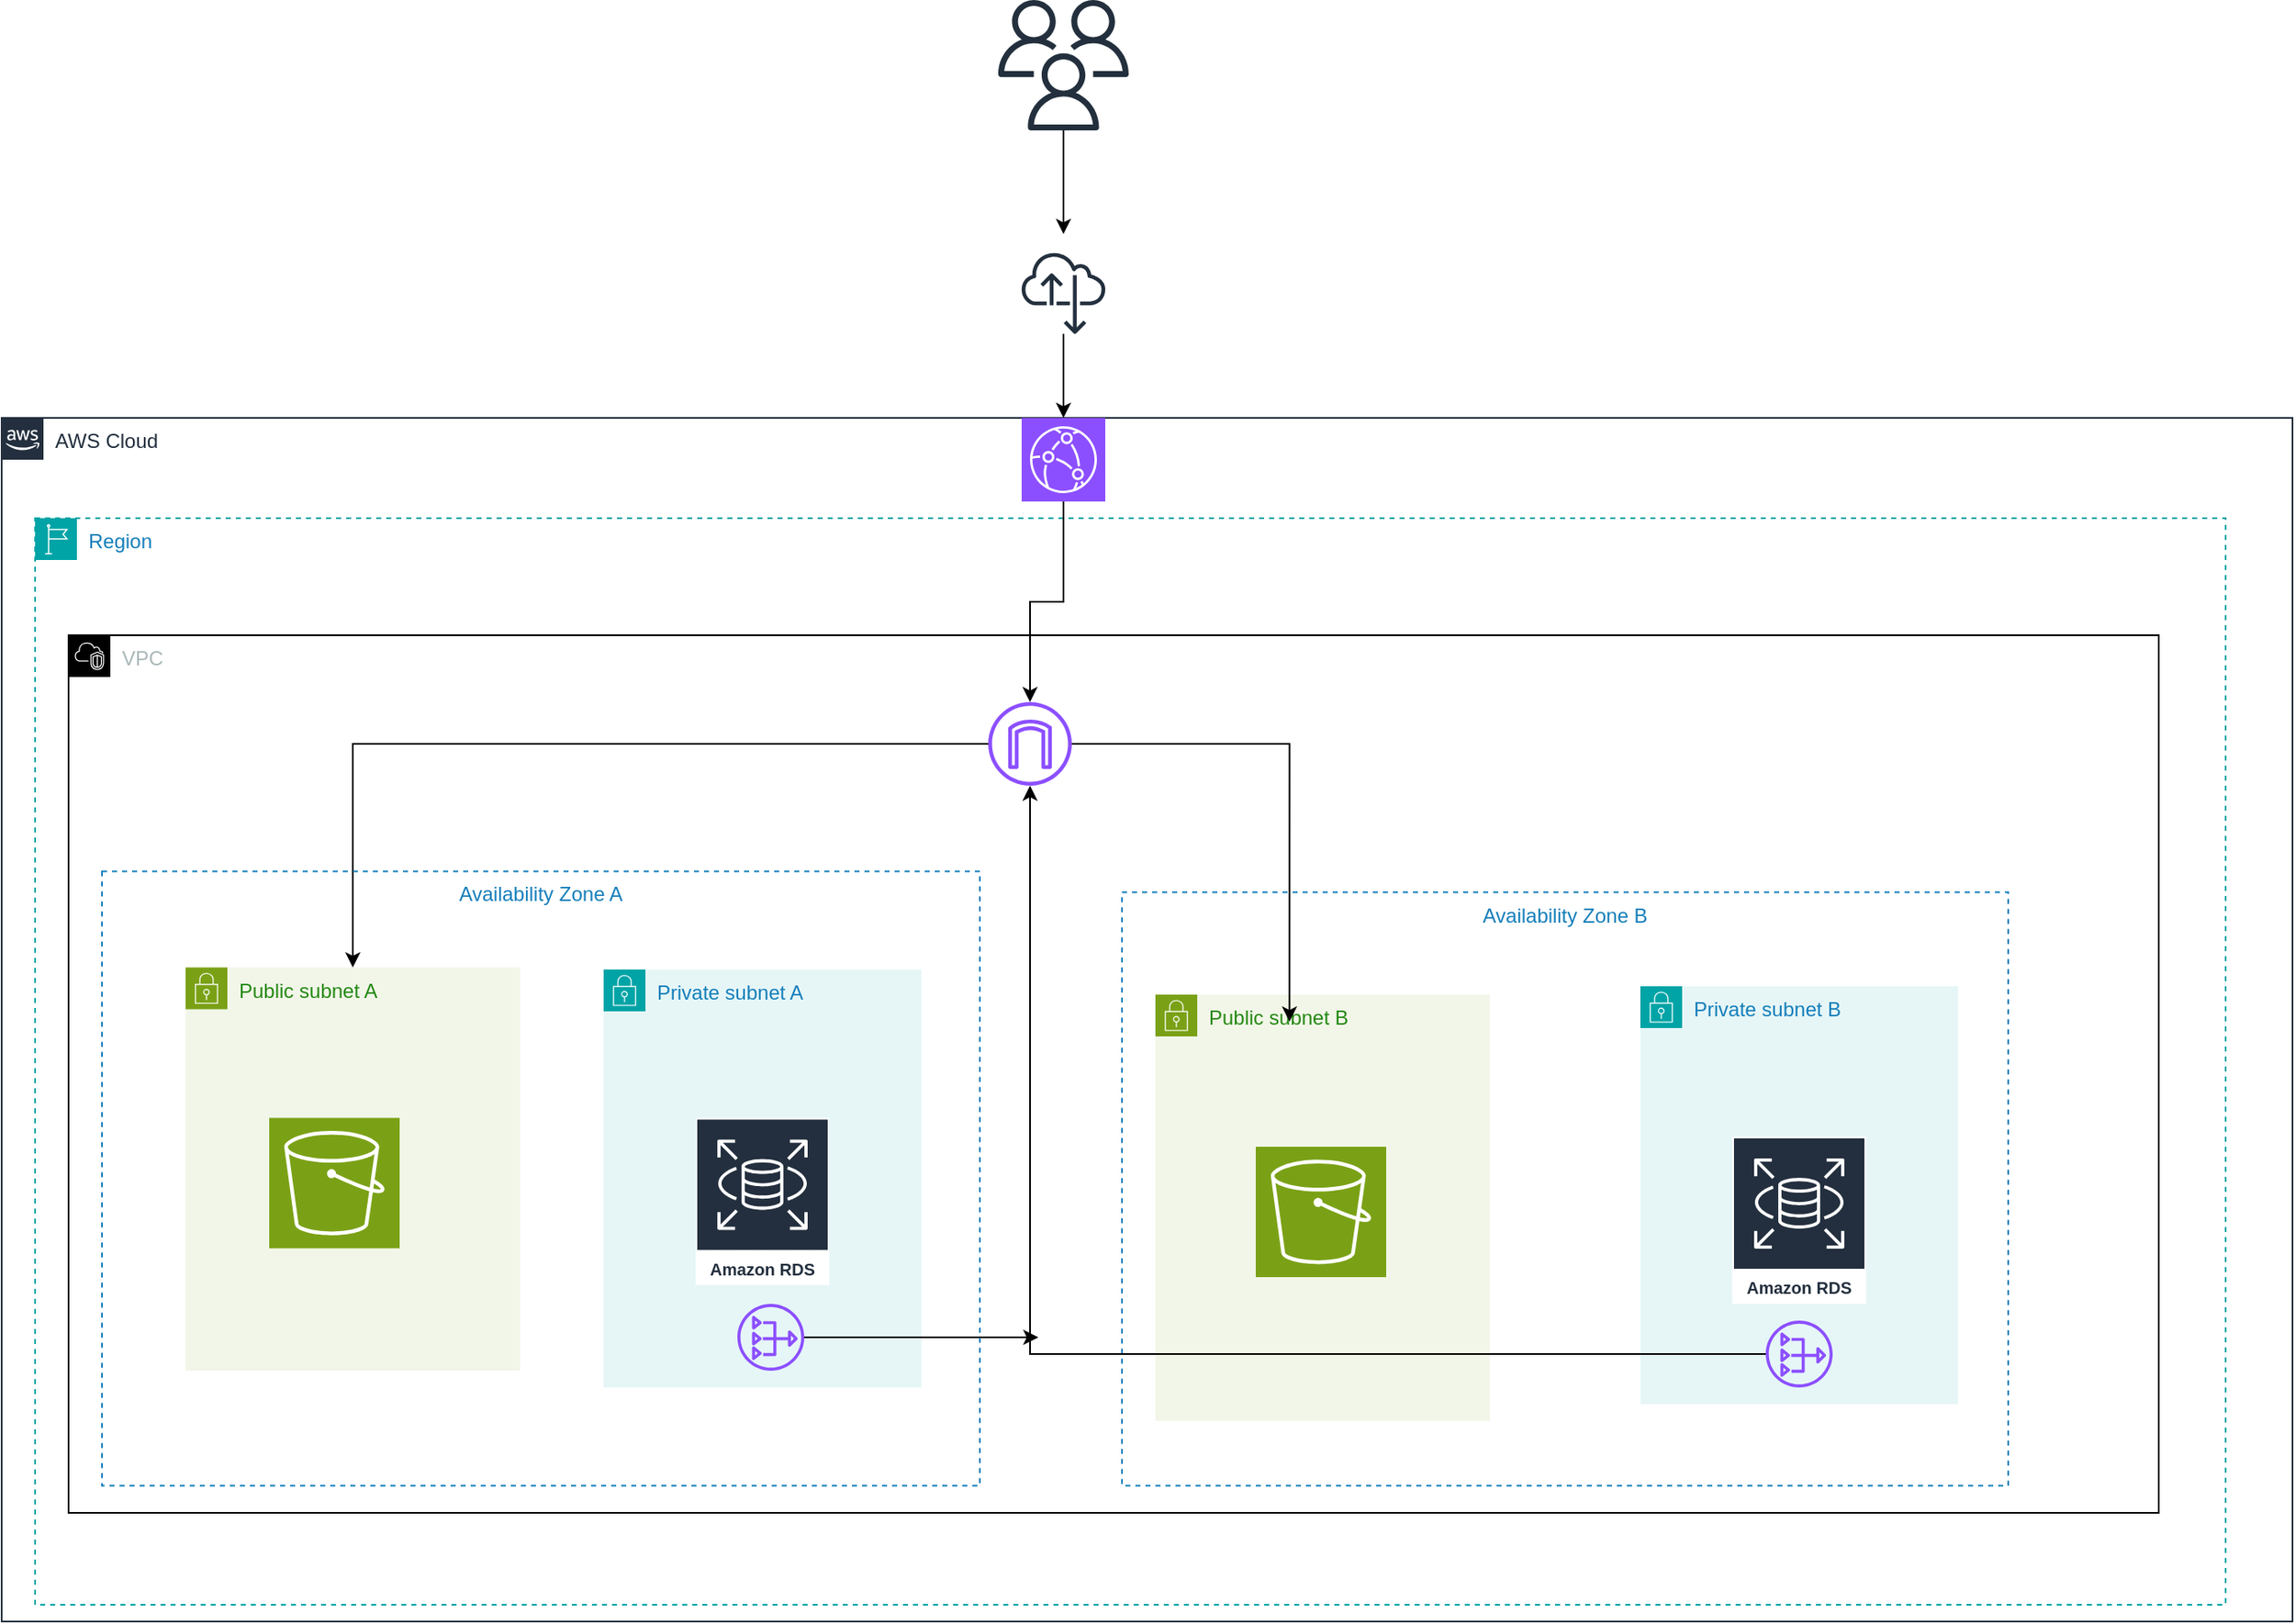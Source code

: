 <mxfile version="24.3.1" type="github">
  <diagram name="Page-1" id="iDzeYco_6-SzwbTj_CgY">
    <mxGraphModel dx="2534" dy="1636" grid="1" gridSize="10" guides="1" tooltips="1" connect="1" arrows="1" fold="1" page="1" pageScale="1" pageWidth="1100" pageHeight="850" math="0" shadow="0">
      <root>
        <mxCell id="0" />
        <mxCell id="1" parent="0" />
        <mxCell id="fbq0qNDGmaAf2ZuWUKGq-1" value="AWS Cloud" style="points=[[0,0],[0.25,0],[0.5,0],[0.75,0],[1,0],[1,0.25],[1,0.5],[1,0.75],[1,1],[0.75,1],[0.5,1],[0.25,1],[0,1],[0,0.75],[0,0.5],[0,0.25]];outlineConnect=0;gradientColor=none;html=1;whiteSpace=wrap;fontSize=12;fontStyle=0;container=1;pointerEvents=0;collapsible=0;recursiveResize=0;shape=mxgraph.aws4.group;grIcon=mxgraph.aws4.group_aws_cloud_alt;strokeColor=#232F3E;fillColor=none;verticalAlign=top;align=left;spacingLeft=30;fontColor=#232F3E;dashed=0;" parent="1" vertex="1">
          <mxGeometry x="-520" y="40" width="1370" height="720" as="geometry" />
        </mxCell>
        <mxCell id="fbq0qNDGmaAf2ZuWUKGq-39" value="" style="sketch=0;points=[[0,0,0],[0.25,0,0],[0.5,0,0],[0.75,0,0],[1,0,0],[0,1,0],[0.25,1,0],[0.5,1,0],[0.75,1,0],[1,1,0],[0,0.25,0],[0,0.5,0],[0,0.75,0],[1,0.25,0],[1,0.5,0],[1,0.75,0]];outlineConnect=0;fontColor=#232F3E;fillColor=#8C4FFF;strokeColor=#ffffff;dashed=0;verticalLabelPosition=bottom;verticalAlign=top;align=center;html=1;fontSize=12;fontStyle=0;aspect=fixed;shape=mxgraph.aws4.resourceIcon;resIcon=mxgraph.aws4.cloudfront;" parent="fbq0qNDGmaAf2ZuWUKGq-1" vertex="1">
          <mxGeometry x="610" width="50" height="50" as="geometry" />
        </mxCell>
        <mxCell id="fbq0qNDGmaAf2ZuWUKGq-3" value="Region" style="points=[[0,0],[0.25,0],[0.5,0],[0.75,0],[1,0],[1,0.25],[1,0.5],[1,0.75],[1,1],[0.75,1],[0.5,1],[0.25,1],[0,1],[0,0.75],[0,0.5],[0,0.25]];outlineConnect=0;gradientColor=none;html=1;whiteSpace=wrap;fontSize=12;fontStyle=0;container=1;pointerEvents=0;collapsible=0;recursiveResize=0;shape=mxgraph.aws4.group;grIcon=mxgraph.aws4.group_region;strokeColor=#00A4A6;fillColor=none;verticalAlign=top;align=left;spacingLeft=30;fontColor=#147EBA;dashed=1;" parent="1" vertex="1">
          <mxGeometry x="-500" y="100" width="1310" height="650" as="geometry" />
        </mxCell>
        <mxCell id="fbq0qNDGmaAf2ZuWUKGq-4" value="VPC" style="points=[[0,0],[0.25,0],[0.5,0],[0.75,0],[1,0],[1,0.25],[1,0.5],[1,0.75],[1,1],[0.75,1],[0.5,1],[0.25,1],[0,1],[0,0.75],[0,0.5],[0,0.25]];outlineConnect=0;gradientColor=none;html=1;whiteSpace=wrap;fontSize=12;fontStyle=0;container=1;pointerEvents=0;collapsible=0;recursiveResize=0;shape=mxgraph.aws4.group;grIcon=mxgraph.aws4.group_vpc2;strokeColor=default;fillColor=none;verticalAlign=top;align=left;spacingLeft=30;fontColor=#AAB7B8;dashed=0;" parent="fbq0qNDGmaAf2ZuWUKGq-3" vertex="1">
          <mxGeometry x="20" y="70" width="1250" height="525" as="geometry" />
        </mxCell>
        <mxCell id="fbq0qNDGmaAf2ZuWUKGq-8" value="Public subnet B" style="points=[[0,0],[0.25,0],[0.5,0],[0.75,0],[1,0],[1,0.25],[1,0.5],[1,0.75],[1,1],[0.75,1],[0.5,1],[0.25,1],[0,1],[0,0.75],[0,0.5],[0,0.25]];outlineConnect=0;gradientColor=none;html=1;whiteSpace=wrap;fontSize=12;fontStyle=0;container=1;pointerEvents=0;collapsible=0;recursiveResize=0;shape=mxgraph.aws4.group;grIcon=mxgraph.aws4.group_security_group;grStroke=0;strokeColor=#7AA116;fillColor=#F2F6E8;verticalAlign=top;align=left;spacingLeft=30;fontColor=#248814;dashed=0;" parent="fbq0qNDGmaAf2ZuWUKGq-4" vertex="1">
          <mxGeometry x="650" y="215" width="200" height="255" as="geometry" />
        </mxCell>
        <mxCell id="fbq0qNDGmaAf2ZuWUKGq-42" value="" style="sketch=0;points=[[0,0,0],[0.25,0,0],[0.5,0,0],[0.75,0,0],[1,0,0],[0,1,0],[0.25,1,0],[0.5,1,0],[0.75,1,0],[1,1,0],[0,0.25,0],[0,0.5,0],[0,0.75,0],[1,0.25,0],[1,0.5,0],[1,0.75,0]];outlineConnect=0;fontColor=#232F3E;fillColor=#7AA116;strokeColor=#ffffff;dashed=0;verticalLabelPosition=bottom;verticalAlign=top;align=center;html=1;fontSize=12;fontStyle=0;aspect=fixed;shape=mxgraph.aws4.resourceIcon;resIcon=mxgraph.aws4.s3;" parent="fbq0qNDGmaAf2ZuWUKGq-8" vertex="1">
          <mxGeometry x="60" y="91" width="78" height="78" as="geometry" />
        </mxCell>
        <mxCell id="fbq0qNDGmaAf2ZuWUKGq-10" value="Private subnet B" style="points=[[0,0],[0.25,0],[0.5,0],[0.75,0],[1,0],[1,0.25],[1,0.5],[1,0.75],[1,1],[0.75,1],[0.5,1],[0.25,1],[0,1],[0,0.75],[0,0.5],[0,0.25]];outlineConnect=0;gradientColor=none;html=1;whiteSpace=wrap;fontSize=12;fontStyle=0;container=1;pointerEvents=0;collapsible=0;recursiveResize=0;shape=mxgraph.aws4.group;grIcon=mxgraph.aws4.group_security_group;grStroke=0;strokeColor=#00A4A6;fillColor=#E6F6F7;verticalAlign=top;align=left;spacingLeft=30;fontColor=#147EBA;dashed=0;" parent="fbq0qNDGmaAf2ZuWUKGq-4" vertex="1">
          <mxGeometry x="940" y="210" width="190" height="250" as="geometry" />
        </mxCell>
        <mxCell id="fbq0qNDGmaAf2ZuWUKGq-15" value="Availability Zone B" style="fillColor=none;strokeColor=#147EBA;dashed=1;verticalAlign=top;fontStyle=0;fontColor=#147EBA;whiteSpace=wrap;html=1;" parent="fbq0qNDGmaAf2ZuWUKGq-10" vertex="1">
          <mxGeometry x="-310" y="-56.25" width="530" height="355" as="geometry" />
        </mxCell>
        <mxCell id="fbq0qNDGmaAf2ZuWUKGq-13" value="Amazon RDS" style="sketch=0;outlineConnect=0;fontColor=#232F3E;gradientColor=none;strokeColor=#ffffff;fillColor=#232F3E;dashed=0;verticalLabelPosition=middle;verticalAlign=bottom;align=center;html=1;whiteSpace=wrap;fontSize=10;fontStyle=1;spacing=3;shape=mxgraph.aws4.productIcon;prIcon=mxgraph.aws4.rds;" parent="fbq0qNDGmaAf2ZuWUKGq-4" vertex="1">
          <mxGeometry x="995" y="300" width="80" height="100" as="geometry" />
        </mxCell>
        <mxCell id="fbq0qNDGmaAf2ZuWUKGq-17" value="Public subnet A" style="points=[[0,0],[0.25,0],[0.5,0],[0.75,0],[1,0],[1,0.25],[1,0.5],[1,0.75],[1,1],[0.75,1],[0.5,1],[0.25,1],[0,1],[0,0.75],[0,0.5],[0,0.25]];outlineConnect=0;gradientColor=none;html=1;whiteSpace=wrap;fontSize=12;fontStyle=0;container=1;pointerEvents=0;collapsible=0;recursiveResize=0;shape=mxgraph.aws4.group;grIcon=mxgraph.aws4.group_security_group;grStroke=0;strokeColor=#7AA116;fillColor=#F2F6E8;verticalAlign=top;align=left;spacingLeft=30;fontColor=#248814;dashed=0;" parent="fbq0qNDGmaAf2ZuWUKGq-4" vertex="1">
          <mxGeometry x="70" y="198.75" width="200" height="241.25" as="geometry" />
        </mxCell>
        <mxCell id="fbq0qNDGmaAf2ZuWUKGq-43" value="" style="sketch=0;points=[[0,0,0],[0.25,0,0],[0.5,0,0],[0.75,0,0],[1,0,0],[0,1,0],[0.25,1,0],[0.5,1,0],[0.75,1,0],[1,1,0],[0,0.25,0],[0,0.5,0],[0,0.75,0],[1,0.25,0],[1,0.5,0],[1,0.75,0]];outlineConnect=0;fontColor=#232F3E;fillColor=#7AA116;strokeColor=#ffffff;dashed=0;verticalLabelPosition=bottom;verticalAlign=top;align=center;html=1;fontSize=12;fontStyle=0;aspect=fixed;shape=mxgraph.aws4.resourceIcon;resIcon=mxgraph.aws4.s3;" parent="fbq0qNDGmaAf2ZuWUKGq-17" vertex="1">
          <mxGeometry x="50" y="90" width="78" height="78" as="geometry" />
        </mxCell>
        <mxCell id="fbq0qNDGmaAf2ZuWUKGq-18" value="Private subnet A" style="points=[[0,0],[0.25,0],[0.5,0],[0.75,0],[1,0],[1,0.25],[1,0.5],[1,0.75],[1,1],[0.75,1],[0.5,1],[0.25,1],[0,1],[0,0.75],[0,0.5],[0,0.25]];outlineConnect=0;gradientColor=none;html=1;whiteSpace=wrap;fontSize=12;fontStyle=0;container=1;pointerEvents=0;collapsible=0;recursiveResize=0;shape=mxgraph.aws4.group;grIcon=mxgraph.aws4.group_security_group;grStroke=0;strokeColor=#00A4A6;fillColor=#E6F6F7;verticalAlign=top;align=left;spacingLeft=30;fontColor=#147EBA;dashed=0;" parent="fbq0qNDGmaAf2ZuWUKGq-4" vertex="1">
          <mxGeometry x="320" y="200" width="190" height="250" as="geometry" />
        </mxCell>
        <mxCell id="fbq0qNDGmaAf2ZuWUKGq-21" value="Amazon RDS" style="sketch=0;outlineConnect=0;fontColor=#232F3E;gradientColor=none;strokeColor=#ffffff;fillColor=#232F3E;dashed=0;verticalLabelPosition=middle;verticalAlign=bottom;align=center;html=1;whiteSpace=wrap;fontSize=10;fontStyle=1;spacing=3;shape=mxgraph.aws4.productIcon;prIcon=mxgraph.aws4.rds;" parent="fbq0qNDGmaAf2ZuWUKGq-18" vertex="1">
          <mxGeometry x="55" y="88.75" width="80" height="100" as="geometry" />
        </mxCell>
        <mxCell id="mIySl2TU9_qdyAhKKIFH-5" style="edgeStyle=orthogonalEdgeStyle;rounded=0;orthogonalLoop=1;jettySize=auto;html=1;" edge="1" parent="fbq0qNDGmaAf2ZuWUKGq-18" source="fbq0qNDGmaAf2ZuWUKGq-30">
          <mxGeometry relative="1" as="geometry">
            <mxPoint x="260" y="220" as="targetPoint" />
          </mxGeometry>
        </mxCell>
        <mxCell id="fbq0qNDGmaAf2ZuWUKGq-30" value="" style="sketch=0;outlineConnect=0;fontColor=#232F3E;gradientColor=none;fillColor=#8C4FFF;strokeColor=none;dashed=0;verticalLabelPosition=bottom;verticalAlign=top;align=center;html=1;fontSize=12;fontStyle=0;aspect=fixed;pointerEvents=1;shape=mxgraph.aws4.nat_gateway;" parent="fbq0qNDGmaAf2ZuWUKGq-18" vertex="1">
          <mxGeometry x="80" y="200" width="40" height="40" as="geometry" />
        </mxCell>
        <mxCell id="fbq0qNDGmaAf2ZuWUKGq-45" style="edgeStyle=orthogonalEdgeStyle;rounded=0;orthogonalLoop=1;jettySize=auto;html=1;" parent="fbq0qNDGmaAf2ZuWUKGq-4" source="fbq0qNDGmaAf2ZuWUKGq-27" target="fbq0qNDGmaAf2ZuWUKGq-17" edge="1">
          <mxGeometry relative="1" as="geometry" />
        </mxCell>
        <mxCell id="fbq0qNDGmaAf2ZuWUKGq-27" value="" style="sketch=0;outlineConnect=0;fontColor=#232F3E;gradientColor=none;fillColor=#8C4FFF;strokeColor=none;dashed=0;verticalLabelPosition=bottom;verticalAlign=top;align=center;html=1;fontSize=12;fontStyle=0;aspect=fixed;pointerEvents=1;shape=mxgraph.aws4.internet_gateway;" parent="fbq0qNDGmaAf2ZuWUKGq-4" vertex="1">
          <mxGeometry x="550" y="40" width="50" height="50" as="geometry" />
        </mxCell>
        <mxCell id="fbq0qNDGmaAf2ZuWUKGq-34" value="" style="sketch=0;outlineConnect=0;fontColor=#232F3E;gradientColor=none;fillColor=#8C4FFF;strokeColor=none;dashed=0;verticalLabelPosition=bottom;verticalAlign=top;align=center;html=1;fontSize=12;fontStyle=0;aspect=fixed;pointerEvents=1;shape=mxgraph.aws4.nat_gateway;" parent="fbq0qNDGmaAf2ZuWUKGq-4" vertex="1">
          <mxGeometry x="1015" y="410" width="40" height="40" as="geometry" />
        </mxCell>
        <mxCell id="fbq0qNDGmaAf2ZuWUKGq-25" value="Availability Zone A" style="fillColor=none;strokeColor=#147EBA;dashed=1;verticalAlign=top;fontStyle=0;fontColor=#147EBA;whiteSpace=wrap;html=1;" parent="fbq0qNDGmaAf2ZuWUKGq-4" vertex="1">
          <mxGeometry x="20" y="141.25" width="525" height="367.5" as="geometry" />
        </mxCell>
        <mxCell id="fbq0qNDGmaAf2ZuWUKGq-46" style="edgeStyle=orthogonalEdgeStyle;rounded=0;orthogonalLoop=1;jettySize=auto;html=1;entryX=0.189;entryY=0.218;entryDx=0;entryDy=0;entryPerimeter=0;" parent="fbq0qNDGmaAf2ZuWUKGq-4" source="fbq0qNDGmaAf2ZuWUKGq-27" target="fbq0qNDGmaAf2ZuWUKGq-15" edge="1">
          <mxGeometry relative="1" as="geometry">
            <Array as="points">
              <mxPoint x="730" y="65" />
            </Array>
          </mxGeometry>
        </mxCell>
        <mxCell id="mIySl2TU9_qdyAhKKIFH-4" style="edgeStyle=orthogonalEdgeStyle;rounded=0;orthogonalLoop=1;jettySize=auto;html=1;entryX=0.5;entryY=1;entryDx=0;entryDy=0;entryPerimeter=0;" edge="1" parent="fbq0qNDGmaAf2ZuWUKGq-4" source="fbq0qNDGmaAf2ZuWUKGq-34" target="fbq0qNDGmaAf2ZuWUKGq-27">
          <mxGeometry relative="1" as="geometry" />
        </mxCell>
        <mxCell id="fbq0qNDGmaAf2ZuWUKGq-29" value="" style="sketch=0;outlineConnect=0;fontColor=#232F3E;gradientColor=none;fillColor=#232F3D;strokeColor=none;dashed=0;verticalLabelPosition=bottom;verticalAlign=top;align=center;html=1;fontSize=12;fontStyle=0;aspect=fixed;pointerEvents=1;shape=mxgraph.aws4.internet_alt22;" parent="1" vertex="1">
          <mxGeometry x="90" y="-60" width="50" height="50" as="geometry" />
        </mxCell>
        <mxCell id="fbq0qNDGmaAf2ZuWUKGq-40" style="edgeStyle=orthogonalEdgeStyle;rounded=0;orthogonalLoop=1;jettySize=auto;html=1;" parent="1" source="fbq0qNDGmaAf2ZuWUKGq-39" target="fbq0qNDGmaAf2ZuWUKGq-27" edge="1">
          <mxGeometry relative="1" as="geometry" />
        </mxCell>
        <mxCell id="fbq0qNDGmaAf2ZuWUKGq-41" style="edgeStyle=orthogonalEdgeStyle;rounded=0;orthogonalLoop=1;jettySize=auto;html=1;entryX=0.5;entryY=0;entryDx=0;entryDy=0;entryPerimeter=0;" parent="1" source="fbq0qNDGmaAf2ZuWUKGq-29" target="fbq0qNDGmaAf2ZuWUKGq-39" edge="1">
          <mxGeometry relative="1" as="geometry" />
        </mxCell>
        <mxCell id="mIySl2TU9_qdyAhKKIFH-7" style="edgeStyle=orthogonalEdgeStyle;rounded=0;orthogonalLoop=1;jettySize=auto;html=1;" edge="1" parent="1" source="mIySl2TU9_qdyAhKKIFH-6">
          <mxGeometry relative="1" as="geometry">
            <mxPoint x="115" y="-70" as="targetPoint" />
          </mxGeometry>
        </mxCell>
        <mxCell id="mIySl2TU9_qdyAhKKIFH-6" value="" style="sketch=0;outlineConnect=0;fontColor=#232F3E;gradientColor=none;fillColor=#232F3D;strokeColor=none;dashed=0;verticalLabelPosition=bottom;verticalAlign=top;align=center;html=1;fontSize=12;fontStyle=0;aspect=fixed;pointerEvents=1;shape=mxgraph.aws4.users;" vertex="1" parent="1">
          <mxGeometry x="76" y="-210" width="78" height="78" as="geometry" />
        </mxCell>
      </root>
    </mxGraphModel>
  </diagram>
</mxfile>
